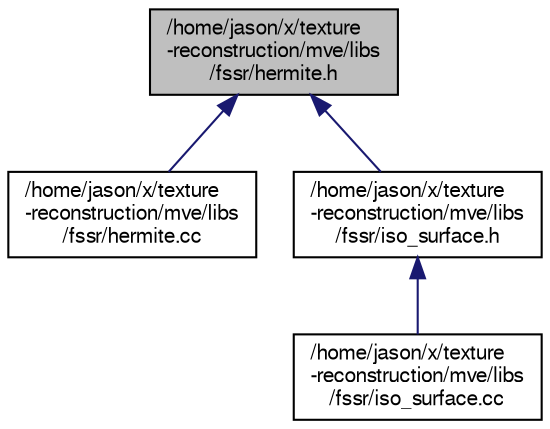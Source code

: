 digraph "/home/jason/x/texture-reconstruction/mve/libs/fssr/hermite.h"
{
  edge [fontname="FreeSans",fontsize="10",labelfontname="FreeSans",labelfontsize="10"];
  node [fontname="FreeSans",fontsize="10",shape=record];
  Node2 [label="/home/jason/x/texture\l-reconstruction/mve/libs\l/fssr/hermite.h",height=0.2,width=0.4,color="black", fillcolor="grey75", style="filled", fontcolor="black"];
  Node2 -> Node3 [dir="back",color="midnightblue",fontsize="10",style="solid",fontname="FreeSans"];
  Node3 [label="/home/jason/x/texture\l-reconstruction/mve/libs\l/fssr/hermite.cc",height=0.2,width=0.4,color="black", fillcolor="white", style="filled",URL="$hermite_8cc.html"];
  Node2 -> Node4 [dir="back",color="midnightblue",fontsize="10",style="solid",fontname="FreeSans"];
  Node4 [label="/home/jason/x/texture\l-reconstruction/mve/libs\l/fssr/iso_surface.h",height=0.2,width=0.4,color="black", fillcolor="white", style="filled",URL="$iso__surface_8h.html"];
  Node4 -> Node5 [dir="back",color="midnightblue",fontsize="10",style="solid",fontname="FreeSans"];
  Node5 [label="/home/jason/x/texture\l-reconstruction/mve/libs\l/fssr/iso_surface.cc",height=0.2,width=0.4,color="black", fillcolor="white", style="filled",URL="$iso__surface_8cc.html"];
}
